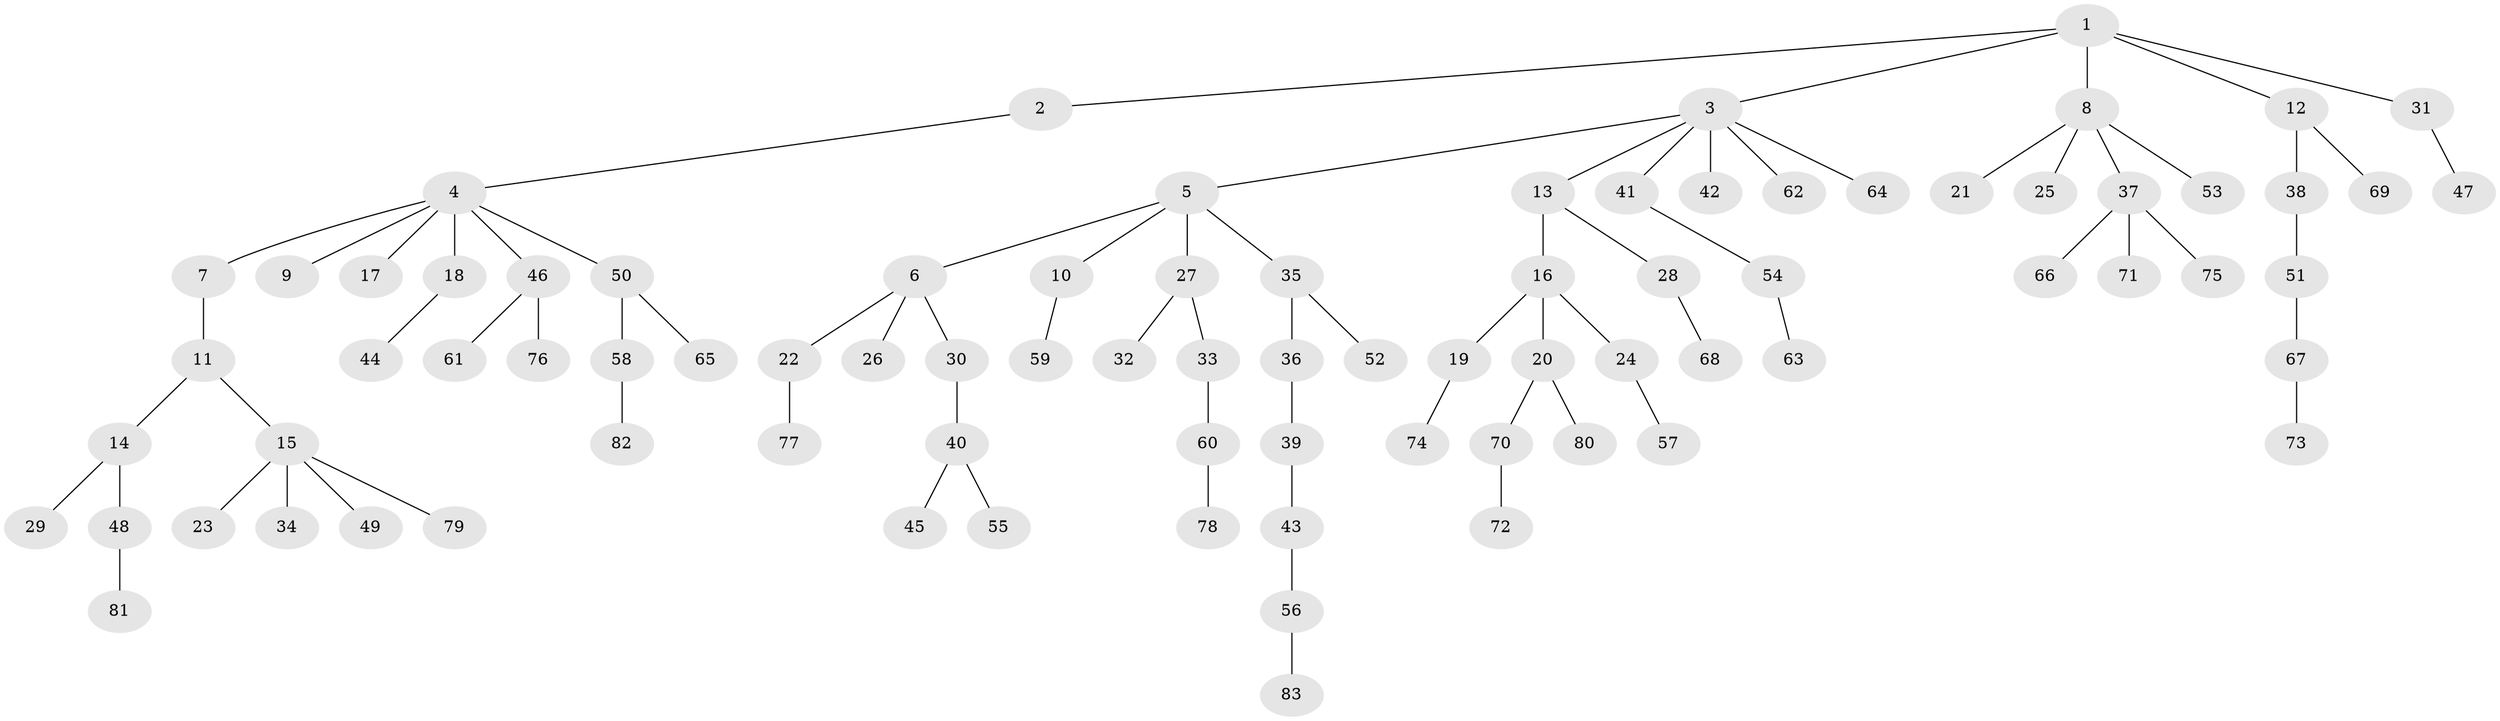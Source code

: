 // Generated by graph-tools (version 1.1) at 2025/36/03/09/25 02:36:57]
// undirected, 83 vertices, 82 edges
graph export_dot {
graph [start="1"]
  node [color=gray90,style=filled];
  1;
  2;
  3;
  4;
  5;
  6;
  7;
  8;
  9;
  10;
  11;
  12;
  13;
  14;
  15;
  16;
  17;
  18;
  19;
  20;
  21;
  22;
  23;
  24;
  25;
  26;
  27;
  28;
  29;
  30;
  31;
  32;
  33;
  34;
  35;
  36;
  37;
  38;
  39;
  40;
  41;
  42;
  43;
  44;
  45;
  46;
  47;
  48;
  49;
  50;
  51;
  52;
  53;
  54;
  55;
  56;
  57;
  58;
  59;
  60;
  61;
  62;
  63;
  64;
  65;
  66;
  67;
  68;
  69;
  70;
  71;
  72;
  73;
  74;
  75;
  76;
  77;
  78;
  79;
  80;
  81;
  82;
  83;
  1 -- 2;
  1 -- 3;
  1 -- 8;
  1 -- 12;
  1 -- 31;
  2 -- 4;
  3 -- 5;
  3 -- 13;
  3 -- 41;
  3 -- 42;
  3 -- 62;
  3 -- 64;
  4 -- 7;
  4 -- 9;
  4 -- 17;
  4 -- 18;
  4 -- 46;
  4 -- 50;
  5 -- 6;
  5 -- 10;
  5 -- 27;
  5 -- 35;
  6 -- 22;
  6 -- 26;
  6 -- 30;
  7 -- 11;
  8 -- 21;
  8 -- 25;
  8 -- 37;
  8 -- 53;
  10 -- 59;
  11 -- 14;
  11 -- 15;
  12 -- 38;
  12 -- 69;
  13 -- 16;
  13 -- 28;
  14 -- 29;
  14 -- 48;
  15 -- 23;
  15 -- 34;
  15 -- 49;
  15 -- 79;
  16 -- 19;
  16 -- 20;
  16 -- 24;
  18 -- 44;
  19 -- 74;
  20 -- 70;
  20 -- 80;
  22 -- 77;
  24 -- 57;
  27 -- 32;
  27 -- 33;
  28 -- 68;
  30 -- 40;
  31 -- 47;
  33 -- 60;
  35 -- 36;
  35 -- 52;
  36 -- 39;
  37 -- 66;
  37 -- 71;
  37 -- 75;
  38 -- 51;
  39 -- 43;
  40 -- 45;
  40 -- 55;
  41 -- 54;
  43 -- 56;
  46 -- 61;
  46 -- 76;
  48 -- 81;
  50 -- 58;
  50 -- 65;
  51 -- 67;
  54 -- 63;
  56 -- 83;
  58 -- 82;
  60 -- 78;
  67 -- 73;
  70 -- 72;
}

